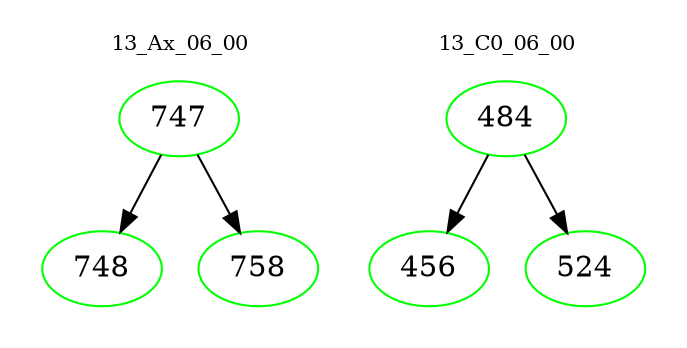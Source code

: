 digraph{
subgraph cluster_0 {
color = white
label = "13_Ax_06_00";
fontsize=10;
T0_747 [label="747", color="green"]
T0_747 -> T0_748 [color="black"]
T0_748 [label="748", color="green"]
T0_747 -> T0_758 [color="black"]
T0_758 [label="758", color="green"]
}
subgraph cluster_1 {
color = white
label = "13_C0_06_00";
fontsize=10;
T1_484 [label="484", color="green"]
T1_484 -> T1_456 [color="black"]
T1_456 [label="456", color="green"]
T1_484 -> T1_524 [color="black"]
T1_524 [label="524", color="green"]
}
}
